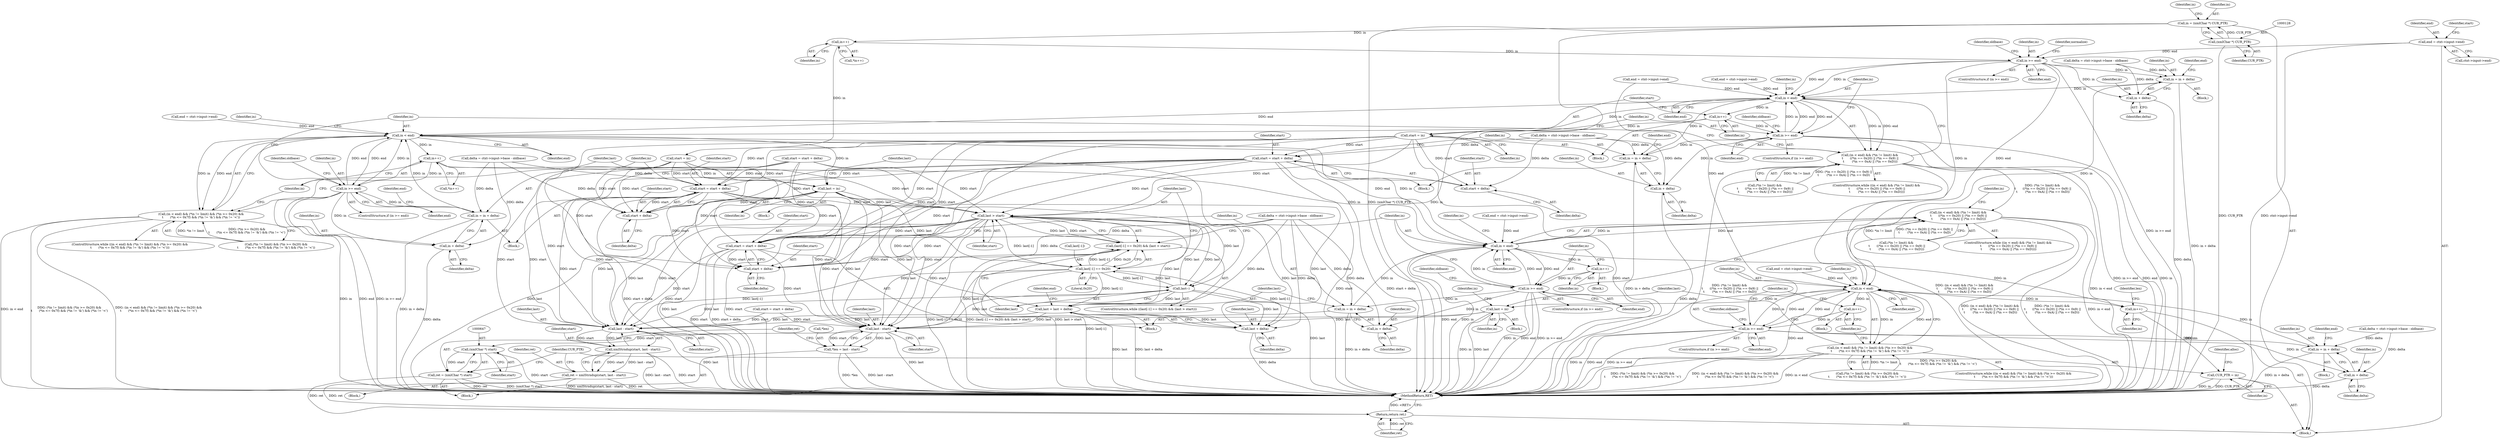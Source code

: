 digraph "0_Chrome_d0947db40187f4708c58e64cbd6013faf9eddeed_1@pointer" {
"1000168" [label="(Call,in >= end)"];
"1000155" [label="(Call,in++)"];
"1000125" [label="(Call,in = (xmlChar *) CUR_PTR)"];
"1000127" [label="(Call,(xmlChar *) CUR_PTR)"];
"1000157" [label="(Call,end = ctxt->input->end)"];
"1000205" [label="(Call,in = in + delta)"];
"1000222" [label="(Call,in < end)"];
"1000221" [label="(Call,(in < end) && (*in != limit) && \n\t       ((*in == 0x20) || (*in == 0x9) ||\n\t        (*in == 0xA) || (*in == 0xD)))"];
"1000430" [label="(Call,(in < end) && (*in != limit) && \n\t       ((*in == 0x20) || (*in == 0x9) ||\n\t        (*in == 0xA) || (*in == 0xD)))"];
"1000250" [label="(Call,in++)"];
"1000252" [label="(Call,start = in)"];
"1000296" [label="(Call,start = start + delta)"];
"1000396" [label="(Call,start = start + delta)"];
"1000398" [label="(Call,start + delta)"];
"1000424" [label="(Call,last > start)"];
"1000417" [label="(Call,(last[-1] == 0x20) && (last > start))"];
"1000427" [label="(Call,last--)"];
"1000418" [label="(Call,last[-1] == 0x20)"];
"1000512" [label="(Call,last = last + delta)"];
"1000514" [label="(Call,last + delta)"];
"1000641" [label="(Call,last - start)"];
"1000638" [label="(Call,*len = last - start)"];
"1000646" [label="(Call,(xmlChar *) start)"];
"1000644" [label="(Call,ret = (xmlChar *) start)"];
"1000673" [label="(Return,return ret;)"];
"1000661" [label="(Call,last - start)"];
"1000659" [label="(Call,xmlStrndup(start, last - start))"];
"1000657" [label="(Call,ret = xmlStrndup(start, last - start))"];
"1000502" [label="(Call,start = start + delta)"];
"1000504" [label="(Call,start + delta)"];
"1000298" [label="(Call,start + delta)"];
"1000256" [label="(Call,in >= end)"];
"1000301" [label="(Call,in = in + delta)"];
"1000303" [label="(Call,in + delta)"];
"1000315" [label="(Call,in < end)"];
"1000314" [label="(Call,(in < end) && (*in != limit) && (*in >= 0x20) &&\n\t       (*in <= 0x7f) && (*in != '&') && (*in != '<'))"];
"1000347" [label="(Call,in++)"];
"1000356" [label="(Call,in >= end)"];
"1000401" [label="(Call,in = in + delta)"];
"1000403" [label="(Call,in + delta)"];
"1000413" [label="(Call,last = in)"];
"1000431" [label="(Call,in < end)"];
"1000459" [label="(Call,in++)"];
"1000462" [label="(Call,in >= end)"];
"1000507" [label="(Call,in = in + delta)"];
"1000509" [label="(Call,in + delta)"];
"1000631" [label="(Call,in++)"];
"1000664" [label="(Call,CUR_PTR = in)"];
"1000534" [label="(Call,in < end)"];
"1000533" [label="(Call,(in < end) && (*in != limit) && (*in >= 0x20) &&\n\t       (*in <= 0x7f) && (*in != '&') && (*in != '<'))"];
"1000562" [label="(Call,in++)"];
"1000565" [label="(Call,in >= end)"];
"1000610" [label="(Call,in = in + delta)"];
"1000612" [label="(Call,in + delta)"];
"1000622" [label="(Call,last = in)"];
"1000207" [label="(Call,in + delta)"];
"1000219" [label="(Block,)"];
"1000253" [label="(Identifier,start)"];
"1000660" [label="(Identifier,start)"];
"1000129" [label="(Identifier,CUR_PTR)"];
"1000211" [label="(Identifier,end)"];
"1000251" [label="(Identifier,in)"];
"1000631" [label="(Call,in++)"];
"1000208" [label="(Identifier,in)"];
"1000298" [label="(Call,start + delta)"];
"1000646" [label="(Call,(xmlChar *) start)"];
"1000615" [label="(Call,end = ctxt->input->end)"];
"1000418" [label="(Call,last[-1] == 0x20)"];
"1000402" [label="(Identifier,in)"];
"1000358" [label="(Identifier,end)"];
"1000527" [label="(Identifier,in)"];
"1000167" [label="(ControlStructure,if (in >= end))"];
"1000224" [label="(Identifier,end)"];
"1000431" [label="(Call,in < end)"];
"1000533" [label="(Call,(in < end) && (*in != limit) && (*in >= 0x20) &&\n\t       (*in <= 0x7f) && (*in != '&') && (*in != '<'))"];
"1000611" [label="(Identifier,in)"];
"1000210" [label="(Call,end = ctxt->input->end)"];
"1000134" [label="(Identifier,in)"];
"1000427" [label="(Call,last--)"];
"1000514" [label="(Call,last + delta)"];
"1000155" [label="(Call,in++)"];
"1000296" [label="(Call,start = start + delta)"];
"1000404" [label="(Identifier,in)"];
"1000346" [label="(Call,*in++)"];
"1000126" [label="(Identifier,in)"];
"1000645" [label="(Identifier,ret)"];
"1000174" [label="(Identifier,oldbase)"];
"1000315" [label="(Call,in < end)"];
"1000302" [label="(Identifier,in)"];
"1000209" [label="(Identifier,delta)"];
"1000612" [label="(Call,in + delta)"];
"1000659" [label="(Call,xmlStrndup(start, last - start))"];
"1000458" [label="(Block,)"];
"1000225" [label="(Call,(*in != limit) && \n\t       ((*in == 0x20) || (*in == 0x9) ||\n\t        (*in == 0xA) || (*in == 0xD)))"];
"1000285" [label="(Block,)"];
"1000493" [label="(Call,delta = ctxt->input->base - oldbase)"];
"1000674" [label="(Identifier,ret)"];
"1000397" [label="(Identifier,start)"];
"1000664" [label="(Call,CUR_PTR = in)"];
"1000257" [label="(Identifier,in)"];
"1000250" [label="(Call,in++)"];
"1000657" [label="(Call,ret = xmlStrndup(start, last - start))"];
"1000643" [label="(Identifier,start)"];
"1000614" [label="(Identifier,delta)"];
"1000154" [label="(Call,*in++)"];
"1000635" [label="(Identifier,len)"];
"1000567" [label="(Identifier,end)"];
"1000460" [label="(Identifier,in)"];
"1000623" [label="(Identifier,last)"];
"1000357" [label="(Identifier,in)"];
"1000306" [label="(Call,end = ctxt->input->end)"];
"1000663" [label="(Identifier,start)"];
"1000491" [label="(Block,)"];
"1000297" [label="(Identifier,start)"];
"1000534" [label="(Call,in < end)"];
"1000661" [label="(Call,last - start)"];
"1000658" [label="(Identifier,ret)"];
"1000317" [label="(Identifier,end)"];
"1000169" [label="(Identifier,in)"];
"1000432" [label="(Identifier,in)"];
"1000387" [label="(Call,delta = ctxt->input->base - oldbase)"];
"1000518" [label="(Identifier,end)"];
"1000125" [label="(Call,in = (xmlChar *) CUR_PTR)"];
"1000515" [label="(Identifier,last)"];
"1000398" [label="(Call,start + delta)"];
"1000637" [label="(Block,)"];
"1000662" [label="(Identifier,last)"];
"1000401" [label="(Call,in = in + delta)"];
"1000206" [label="(Identifier,in)"];
"1000536" [label="(Identifier,end)"];
"1000301" [label="(Call,in = in + delta)"];
"1000641" [label="(Call,last - start)"];
"1000287" [label="(Call,delta = ctxt->input->base - oldbase)"];
"1000571" [label="(Identifier,oldbase)"];
"1000299" [label="(Identifier,start)"];
"1000507" [label="(Call,in = in + delta)"];
"1000428" [label="(Identifier,last)"];
"1000416" [label="(ControlStructure,while ((last[-1] == 0x20) && (last > start)))"];
"1000318" [label="(Call,(*in != limit) && (*in >= 0x20) &&\n\t       (*in <= 0x7f) && (*in != '&') && (*in != '<'))"];
"1000673" [label="(Return,return ret;)"];
"1000205" [label="(Call,in = in + delta)"];
"1000513" [label="(Identifier,last)"];
"1000108" [label="(Block,)"];
"1000305" [label="(Identifier,delta)"];
"1000665" [label="(Identifier,CUR_PTR)"];
"1000642" [label="(Identifier,last)"];
"1000464" [label="(Identifier,end)"];
"1000385" [label="(Block,)"];
"1000314" [label="(Call,(in < end) && (*in != limit) && (*in >= 0x20) &&\n\t       (*in <= 0x7f) && (*in != '&') && (*in != '<'))"];
"1000255" [label="(ControlStructure,if (in >= end))"];
"1000687" [label="(MethodReturn,RET)"];
"1000594" [label="(Block,)"];
"1000158" [label="(Identifier,end)"];
"1000426" [label="(Identifier,start)"];
"1000512" [label="(Call,last = last + delta)"];
"1000254" [label="(Identifier,in)"];
"1000463" [label="(Identifier,in)"];
"1000165" [label="(Identifier,start)"];
"1000468" [label="(Identifier,oldbase)"];
"1000648" [label="(Identifier,start)"];
"1000300" [label="(Identifier,delta)"];
"1000307" [label="(Identifier,end)"];
"1000537" [label="(Call,(*in != limit) && (*in >= 0x20) &&\n\t       (*in <= 0x7f) && (*in != '&') && (*in != '<'))"];
"1000159" [label="(Call,ctxt->input->end)"];
"1000423" [label="(Literal,0x20)"];
"1000419" [label="(Call,last[-1])"];
"1000639" [label="(Call,*len)"];
"1000156" [label="(Identifier,in)"];
"1000605" [label="(Call,start = start + delta)"];
"1000616" [label="(Identifier,end)"];
"1000504" [label="(Call,start + delta)"];
"1000420" [label="(Identifier,last)"];
"1000434" [label="(Call,(*in != limit) && \n\t       ((*in == 0x20) || (*in == 0x9) ||\n\t        (*in == 0xA) || (*in == 0xD)))"];
"1000540" [label="(Identifier,in)"];
"1000189" [label="(Block,)"];
"1000303" [label="(Call,in + delta)"];
"1000313" [label="(ControlStructure,while ((in < end) && (*in != limit) && (*in >= 0x20) &&\n\t       (*in <= 0x7f) && (*in != '&') && (*in != '<')))"];
"1000414" [label="(Identifier,last)"];
"1000503" [label="(Identifier,start)"];
"1000638" [label="(Call,*len = last - start)"];
"1000252" [label="(Call,start = in)"];
"1000517" [label="(Call,end = ctxt->input->end)"];
"1000168" [label="(Call,in >= end)"];
"1000222" [label="(Call,in < end)"];
"1000355" [label="(ControlStructure,if (in >= end))"];
"1000430" [label="(Call,(in < end) && (*in != limit) && \n\t       ((*in == 0x20) || (*in == 0x9) ||\n\t        (*in == 0xA) || (*in == 0xD)))"];
"1000191" [label="(Call,delta = ctxt->input->base - oldbase)"];
"1000417" [label="(Call,(last[-1] == 0x20) && (last > start))"];
"1000506" [label="(Identifier,delta)"];
"1000425" [label="(Identifier,last)"];
"1000628" [label="(Identifier,in)"];
"1000348" [label="(Identifier,in)"];
"1000164" [label="(Call,start = in)"];
"1000127" [label="(Call,(xmlChar *) CUR_PTR)"];
"1000535" [label="(Identifier,in)"];
"1000610" [label="(Call,in = in + delta)"];
"1000650" [label="(Block,)"];
"1000396" [label="(Call,start = start + delta)"];
"1000561" [label="(Block,)"];
"1000644" [label="(Call,ret = (xmlChar *) start)"];
"1000622" [label="(Call,last = in)"];
"1000221" [label="(Call,(in < end) && (*in != limit) && \n\t       ((*in == 0x20) || (*in == 0x9) ||\n\t        (*in == 0xA) || (*in == 0xD)))"];
"1000316" [label="(Identifier,in)"];
"1000347" [label="(Call,in++)"];
"1000459" [label="(Call,in++)"];
"1000505" [label="(Identifier,start)"];
"1000502" [label="(Call,start = start + delta)"];
"1000362" [label="(Identifier,oldbase)"];
"1000424" [label="(Call,last > start)"];
"1000403" [label="(Call,in + delta)"];
"1000596" [label="(Call,delta = ctxt->input->base - oldbase)"];
"1000218" [label="(Identifier,normalize)"];
"1000406" [label="(Call,end = ctxt->input->end)"];
"1000170" [label="(Identifier,end)"];
"1000321" [label="(Identifier,in)"];
"1000562" [label="(Call,in++)"];
"1000200" [label="(Call,start = start + delta)"];
"1000668" [label="(Identifier,alloc)"];
"1000207" [label="(Call,in + delta)"];
"1000510" [label="(Identifier,in)"];
"1000516" [label="(Identifier,delta)"];
"1000509" [label="(Call,in + delta)"];
"1000563" [label="(Identifier,in)"];
"1000531" [label="(Block,)"];
"1000532" [label="(ControlStructure,while ((in < end) && (*in != limit) && (*in >= 0x20) &&\n\t       (*in <= 0x7f) && (*in != '&') && (*in != '<')))"];
"1000624" [label="(Identifier,in)"];
"1000400" [label="(Identifier,delta)"];
"1000462" [label="(Call,in >= end)"];
"1000613" [label="(Identifier,in)"];
"1000437" [label="(Identifier,in)"];
"1000356" [label="(Call,in >= end)"];
"1000258" [label="(Identifier,end)"];
"1000511" [label="(Identifier,delta)"];
"1000262" [label="(Identifier,oldbase)"];
"1000157" [label="(Call,end = ctxt->input->end)"];
"1000461" [label="(ControlStructure,if (in >= end))"];
"1000256" [label="(Call,in >= end)"];
"1000566" [label="(Identifier,in)"];
"1000399" [label="(Identifier,start)"];
"1000413" [label="(Call,last = in)"];
"1000565" [label="(Call,in >= end)"];
"1000220" [label="(ControlStructure,while ((in < end) && (*in != limit) && \n\t       ((*in == 0x20) || (*in == 0x9) ||\n\t        (*in == 0xA) || (*in == 0xD))))"];
"1000564" [label="(ControlStructure,if (in >= end))"];
"1000433" [label="(Identifier,end)"];
"1000407" [label="(Identifier,end)"];
"1000429" [label="(ControlStructure,while ((in < end) && (*in != limit) && \n\t       ((*in == 0x20) || (*in == 0x9) ||\n\t        (*in == 0xA) || (*in == 0xD))))"];
"1000632" [label="(Identifier,in)"];
"1000228" [label="(Identifier,in)"];
"1000304" [label="(Identifier,in)"];
"1000415" [label="(Identifier,in)"];
"1000223" [label="(Identifier,in)"];
"1000405" [label="(Identifier,delta)"];
"1000666" [label="(Identifier,in)"];
"1000508" [label="(Identifier,in)"];
"1000249" [label="(Block,)"];
"1000168" -> "1000167"  [label="AST: "];
"1000168" -> "1000170"  [label="CFG: "];
"1000169" -> "1000168"  [label="AST: "];
"1000170" -> "1000168"  [label="AST: "];
"1000174" -> "1000168"  [label="CFG: "];
"1000218" -> "1000168"  [label="CFG: "];
"1000168" -> "1000687"  [label="DDG: in >= end"];
"1000155" -> "1000168"  [label="DDG: in"];
"1000157" -> "1000168"  [label="DDG: end"];
"1000168" -> "1000205"  [label="DDG: in"];
"1000168" -> "1000207"  [label="DDG: in"];
"1000168" -> "1000222"  [label="DDG: in"];
"1000168" -> "1000222"  [label="DDG: end"];
"1000168" -> "1000534"  [label="DDG: in"];
"1000168" -> "1000534"  [label="DDG: end"];
"1000155" -> "1000154"  [label="AST: "];
"1000155" -> "1000156"  [label="CFG: "];
"1000156" -> "1000155"  [label="AST: "];
"1000154" -> "1000155"  [label="CFG: "];
"1000125" -> "1000155"  [label="DDG: in"];
"1000155" -> "1000164"  [label="DDG: in"];
"1000125" -> "1000108"  [label="AST: "];
"1000125" -> "1000127"  [label="CFG: "];
"1000126" -> "1000125"  [label="AST: "];
"1000127" -> "1000125"  [label="AST: "];
"1000134" -> "1000125"  [label="CFG: "];
"1000125" -> "1000687"  [label="DDG: in"];
"1000125" -> "1000687"  [label="DDG: (xmlChar *) CUR_PTR"];
"1000127" -> "1000125"  [label="DDG: CUR_PTR"];
"1000127" -> "1000129"  [label="CFG: "];
"1000128" -> "1000127"  [label="AST: "];
"1000129" -> "1000127"  [label="AST: "];
"1000127" -> "1000687"  [label="DDG: CUR_PTR"];
"1000157" -> "1000108"  [label="AST: "];
"1000157" -> "1000159"  [label="CFG: "];
"1000158" -> "1000157"  [label="AST: "];
"1000159" -> "1000157"  [label="AST: "];
"1000165" -> "1000157"  [label="CFG: "];
"1000157" -> "1000687"  [label="DDG: ctxt->input->end"];
"1000205" -> "1000189"  [label="AST: "];
"1000205" -> "1000207"  [label="CFG: "];
"1000206" -> "1000205"  [label="AST: "];
"1000207" -> "1000205"  [label="AST: "];
"1000211" -> "1000205"  [label="CFG: "];
"1000205" -> "1000687"  [label="DDG: in + delta"];
"1000191" -> "1000205"  [label="DDG: delta"];
"1000205" -> "1000222"  [label="DDG: in"];
"1000205" -> "1000534"  [label="DDG: in"];
"1000222" -> "1000221"  [label="AST: "];
"1000222" -> "1000224"  [label="CFG: "];
"1000223" -> "1000222"  [label="AST: "];
"1000224" -> "1000222"  [label="AST: "];
"1000228" -> "1000222"  [label="CFG: "];
"1000221" -> "1000222"  [label="CFG: "];
"1000222" -> "1000221"  [label="DDG: in"];
"1000222" -> "1000221"  [label="DDG: end"];
"1000301" -> "1000222"  [label="DDG: in"];
"1000256" -> "1000222"  [label="DDG: in"];
"1000256" -> "1000222"  [label="DDG: end"];
"1000306" -> "1000222"  [label="DDG: end"];
"1000210" -> "1000222"  [label="DDG: end"];
"1000222" -> "1000250"  [label="DDG: in"];
"1000222" -> "1000256"  [label="DDG: end"];
"1000222" -> "1000315"  [label="DDG: in"];
"1000222" -> "1000315"  [label="DDG: end"];
"1000221" -> "1000220"  [label="AST: "];
"1000221" -> "1000225"  [label="CFG: "];
"1000225" -> "1000221"  [label="AST: "];
"1000251" -> "1000221"  [label="CFG: "];
"1000316" -> "1000221"  [label="CFG: "];
"1000221" -> "1000687"  [label="DDG: (*in != limit) && \n\t       ((*in == 0x20) || (*in == 0x9) ||\n\t        (*in == 0xA) || (*in == 0xD))"];
"1000221" -> "1000687"  [label="DDG: (in < end) && (*in != limit) && \n\t       ((*in == 0x20) || (*in == 0x9) ||\n\t        (*in == 0xA) || (*in == 0xD))"];
"1000221" -> "1000687"  [label="DDG: in < end"];
"1000225" -> "1000221"  [label="DDG: *in != limit"];
"1000225" -> "1000221"  [label="DDG: (*in == 0x20) || (*in == 0x9) ||\n\t        (*in == 0xA) || (*in == 0xD)"];
"1000221" -> "1000430"  [label="DDG: (*in != limit) && \n\t       ((*in == 0x20) || (*in == 0x9) ||\n\t        (*in == 0xA) || (*in == 0xD))"];
"1000430" -> "1000429"  [label="AST: "];
"1000430" -> "1000431"  [label="CFG: "];
"1000430" -> "1000434"  [label="CFG: "];
"1000431" -> "1000430"  [label="AST: "];
"1000434" -> "1000430"  [label="AST: "];
"1000460" -> "1000430"  [label="CFG: "];
"1000527" -> "1000430"  [label="CFG: "];
"1000430" -> "1000687"  [label="DDG: (*in != limit) && \n\t       ((*in == 0x20) || (*in == 0x9) ||\n\t        (*in == 0xA) || (*in == 0xD))"];
"1000430" -> "1000687"  [label="DDG: in < end"];
"1000430" -> "1000687"  [label="DDG: (in < end) && (*in != limit) && \n\t       ((*in == 0x20) || (*in == 0x9) ||\n\t        (*in == 0xA) || (*in == 0xD))"];
"1000431" -> "1000430"  [label="DDG: in"];
"1000431" -> "1000430"  [label="DDG: end"];
"1000434" -> "1000430"  [label="DDG: *in != limit"];
"1000434" -> "1000430"  [label="DDG: (*in == 0x20) || (*in == 0x9) ||\n\t        (*in == 0xA) || (*in == 0xD)"];
"1000250" -> "1000249"  [label="AST: "];
"1000250" -> "1000251"  [label="CFG: "];
"1000251" -> "1000250"  [label="AST: "];
"1000253" -> "1000250"  [label="CFG: "];
"1000250" -> "1000252"  [label="DDG: in"];
"1000250" -> "1000256"  [label="DDG: in"];
"1000252" -> "1000249"  [label="AST: "];
"1000252" -> "1000254"  [label="CFG: "];
"1000253" -> "1000252"  [label="AST: "];
"1000254" -> "1000252"  [label="AST: "];
"1000257" -> "1000252"  [label="CFG: "];
"1000252" -> "1000687"  [label="DDG: start"];
"1000252" -> "1000296"  [label="DDG: start"];
"1000252" -> "1000298"  [label="DDG: start"];
"1000252" -> "1000396"  [label="DDG: start"];
"1000252" -> "1000398"  [label="DDG: start"];
"1000252" -> "1000424"  [label="DDG: start"];
"1000252" -> "1000502"  [label="DDG: start"];
"1000252" -> "1000504"  [label="DDG: start"];
"1000252" -> "1000641"  [label="DDG: start"];
"1000252" -> "1000661"  [label="DDG: start"];
"1000296" -> "1000285"  [label="AST: "];
"1000296" -> "1000298"  [label="CFG: "];
"1000297" -> "1000296"  [label="AST: "];
"1000298" -> "1000296"  [label="AST: "];
"1000302" -> "1000296"  [label="CFG: "];
"1000296" -> "1000687"  [label="DDG: start + delta"];
"1000296" -> "1000687"  [label="DDG: start"];
"1000287" -> "1000296"  [label="DDG: delta"];
"1000296" -> "1000396"  [label="DDG: start"];
"1000296" -> "1000398"  [label="DDG: start"];
"1000296" -> "1000424"  [label="DDG: start"];
"1000296" -> "1000502"  [label="DDG: start"];
"1000296" -> "1000504"  [label="DDG: start"];
"1000296" -> "1000641"  [label="DDG: start"];
"1000296" -> "1000661"  [label="DDG: start"];
"1000396" -> "1000385"  [label="AST: "];
"1000396" -> "1000398"  [label="CFG: "];
"1000397" -> "1000396"  [label="AST: "];
"1000398" -> "1000396"  [label="AST: "];
"1000402" -> "1000396"  [label="CFG: "];
"1000396" -> "1000687"  [label="DDG: start"];
"1000396" -> "1000687"  [label="DDG: start + delta"];
"1000200" -> "1000396"  [label="DDG: start"];
"1000164" -> "1000396"  [label="DDG: start"];
"1000387" -> "1000396"  [label="DDG: delta"];
"1000396" -> "1000398"  [label="DDG: start"];
"1000396" -> "1000424"  [label="DDG: start"];
"1000396" -> "1000502"  [label="DDG: start"];
"1000396" -> "1000504"  [label="DDG: start"];
"1000396" -> "1000641"  [label="DDG: start"];
"1000396" -> "1000661"  [label="DDG: start"];
"1000398" -> "1000400"  [label="CFG: "];
"1000399" -> "1000398"  [label="AST: "];
"1000400" -> "1000398"  [label="AST: "];
"1000200" -> "1000398"  [label="DDG: start"];
"1000164" -> "1000398"  [label="DDG: start"];
"1000387" -> "1000398"  [label="DDG: delta"];
"1000424" -> "1000417"  [label="AST: "];
"1000424" -> "1000426"  [label="CFG: "];
"1000425" -> "1000424"  [label="AST: "];
"1000426" -> "1000424"  [label="AST: "];
"1000417" -> "1000424"  [label="CFG: "];
"1000424" -> "1000687"  [label="DDG: start"];
"1000424" -> "1000687"  [label="DDG: last"];
"1000424" -> "1000417"  [label="DDG: last"];
"1000424" -> "1000417"  [label="DDG: start"];
"1000427" -> "1000424"  [label="DDG: last"];
"1000413" -> "1000424"  [label="DDG: last"];
"1000418" -> "1000424"  [label="DDG: last[-1]"];
"1000200" -> "1000424"  [label="DDG: start"];
"1000164" -> "1000424"  [label="DDG: start"];
"1000424" -> "1000427"  [label="DDG: last"];
"1000424" -> "1000502"  [label="DDG: start"];
"1000424" -> "1000504"  [label="DDG: start"];
"1000424" -> "1000512"  [label="DDG: last"];
"1000424" -> "1000514"  [label="DDG: last"];
"1000424" -> "1000641"  [label="DDG: last"];
"1000424" -> "1000641"  [label="DDG: start"];
"1000424" -> "1000661"  [label="DDG: last"];
"1000424" -> "1000661"  [label="DDG: start"];
"1000417" -> "1000416"  [label="AST: "];
"1000417" -> "1000418"  [label="CFG: "];
"1000418" -> "1000417"  [label="AST: "];
"1000428" -> "1000417"  [label="CFG: "];
"1000432" -> "1000417"  [label="CFG: "];
"1000417" -> "1000687"  [label="DDG: last > start"];
"1000417" -> "1000687"  [label="DDG: last[-1] == 0x20"];
"1000417" -> "1000687"  [label="DDG: (last[-1] == 0x20) && (last > start)"];
"1000418" -> "1000417"  [label="DDG: last[-1]"];
"1000418" -> "1000417"  [label="DDG: 0x20"];
"1000427" -> "1000416"  [label="AST: "];
"1000427" -> "1000428"  [label="CFG: "];
"1000428" -> "1000427"  [label="AST: "];
"1000420" -> "1000427"  [label="CFG: "];
"1000427" -> "1000687"  [label="DDG: last"];
"1000427" -> "1000418"  [label="DDG: last"];
"1000413" -> "1000427"  [label="DDG: last"];
"1000418" -> "1000427"  [label="DDG: last[-1]"];
"1000427" -> "1000512"  [label="DDG: last"];
"1000427" -> "1000514"  [label="DDG: last"];
"1000427" -> "1000641"  [label="DDG: last"];
"1000427" -> "1000661"  [label="DDG: last"];
"1000418" -> "1000423"  [label="CFG: "];
"1000419" -> "1000418"  [label="AST: "];
"1000423" -> "1000418"  [label="AST: "];
"1000425" -> "1000418"  [label="CFG: "];
"1000418" -> "1000687"  [label="DDG: last[-1]"];
"1000413" -> "1000418"  [label="DDG: last"];
"1000418" -> "1000512"  [label="DDG: last[-1]"];
"1000418" -> "1000514"  [label="DDG: last[-1]"];
"1000418" -> "1000641"  [label="DDG: last[-1]"];
"1000418" -> "1000661"  [label="DDG: last[-1]"];
"1000512" -> "1000491"  [label="AST: "];
"1000512" -> "1000514"  [label="CFG: "];
"1000513" -> "1000512"  [label="AST: "];
"1000514" -> "1000512"  [label="AST: "];
"1000518" -> "1000512"  [label="CFG: "];
"1000512" -> "1000687"  [label="DDG: last"];
"1000512" -> "1000687"  [label="DDG: last + delta"];
"1000413" -> "1000512"  [label="DDG: last"];
"1000493" -> "1000512"  [label="DDG: delta"];
"1000512" -> "1000514"  [label="DDG: last"];
"1000512" -> "1000641"  [label="DDG: last"];
"1000512" -> "1000661"  [label="DDG: last"];
"1000514" -> "1000516"  [label="CFG: "];
"1000515" -> "1000514"  [label="AST: "];
"1000516" -> "1000514"  [label="AST: "];
"1000514" -> "1000687"  [label="DDG: delta"];
"1000413" -> "1000514"  [label="DDG: last"];
"1000493" -> "1000514"  [label="DDG: delta"];
"1000641" -> "1000638"  [label="AST: "];
"1000641" -> "1000643"  [label="CFG: "];
"1000642" -> "1000641"  [label="AST: "];
"1000643" -> "1000641"  [label="AST: "];
"1000638" -> "1000641"  [label="CFG: "];
"1000641" -> "1000687"  [label="DDG: last"];
"1000641" -> "1000638"  [label="DDG: last"];
"1000641" -> "1000638"  [label="DDG: start"];
"1000622" -> "1000641"  [label="DDG: last"];
"1000413" -> "1000641"  [label="DDG: last"];
"1000200" -> "1000641"  [label="DDG: start"];
"1000502" -> "1000641"  [label="DDG: start"];
"1000605" -> "1000641"  [label="DDG: start"];
"1000164" -> "1000641"  [label="DDG: start"];
"1000641" -> "1000646"  [label="DDG: start"];
"1000638" -> "1000637"  [label="AST: "];
"1000639" -> "1000638"  [label="AST: "];
"1000645" -> "1000638"  [label="CFG: "];
"1000638" -> "1000687"  [label="DDG: last - start"];
"1000638" -> "1000687"  [label="DDG: *len"];
"1000646" -> "1000644"  [label="AST: "];
"1000646" -> "1000648"  [label="CFG: "];
"1000647" -> "1000646"  [label="AST: "];
"1000648" -> "1000646"  [label="AST: "];
"1000644" -> "1000646"  [label="CFG: "];
"1000646" -> "1000687"  [label="DDG: start"];
"1000646" -> "1000644"  [label="DDG: start"];
"1000644" -> "1000637"  [label="AST: "];
"1000645" -> "1000644"  [label="AST: "];
"1000665" -> "1000644"  [label="CFG: "];
"1000644" -> "1000687"  [label="DDG: (xmlChar *) start"];
"1000644" -> "1000687"  [label="DDG: ret"];
"1000644" -> "1000673"  [label="DDG: ret"];
"1000673" -> "1000108"  [label="AST: "];
"1000673" -> "1000674"  [label="CFG: "];
"1000674" -> "1000673"  [label="AST: "];
"1000687" -> "1000673"  [label="CFG: "];
"1000673" -> "1000687"  [label="DDG: <RET>"];
"1000674" -> "1000673"  [label="DDG: ret"];
"1000657" -> "1000673"  [label="DDG: ret"];
"1000661" -> "1000659"  [label="AST: "];
"1000661" -> "1000663"  [label="CFG: "];
"1000662" -> "1000661"  [label="AST: "];
"1000663" -> "1000661"  [label="AST: "];
"1000659" -> "1000661"  [label="CFG: "];
"1000661" -> "1000687"  [label="DDG: last"];
"1000661" -> "1000659"  [label="DDG: start"];
"1000661" -> "1000659"  [label="DDG: last"];
"1000622" -> "1000661"  [label="DDG: last"];
"1000413" -> "1000661"  [label="DDG: last"];
"1000200" -> "1000661"  [label="DDG: start"];
"1000502" -> "1000661"  [label="DDG: start"];
"1000605" -> "1000661"  [label="DDG: start"];
"1000164" -> "1000661"  [label="DDG: start"];
"1000659" -> "1000657"  [label="AST: "];
"1000660" -> "1000659"  [label="AST: "];
"1000657" -> "1000659"  [label="CFG: "];
"1000659" -> "1000687"  [label="DDG: start"];
"1000659" -> "1000687"  [label="DDG: last - start"];
"1000659" -> "1000657"  [label="DDG: start"];
"1000659" -> "1000657"  [label="DDG: last - start"];
"1000657" -> "1000650"  [label="AST: "];
"1000658" -> "1000657"  [label="AST: "];
"1000665" -> "1000657"  [label="CFG: "];
"1000657" -> "1000687"  [label="DDG: ret"];
"1000657" -> "1000687"  [label="DDG: xmlStrndup(start, last - start)"];
"1000502" -> "1000491"  [label="AST: "];
"1000502" -> "1000504"  [label="CFG: "];
"1000503" -> "1000502"  [label="AST: "];
"1000504" -> "1000502"  [label="AST: "];
"1000508" -> "1000502"  [label="CFG: "];
"1000502" -> "1000687"  [label="DDG: start"];
"1000502" -> "1000687"  [label="DDG: start + delta"];
"1000200" -> "1000502"  [label="DDG: start"];
"1000164" -> "1000502"  [label="DDG: start"];
"1000493" -> "1000502"  [label="DDG: delta"];
"1000502" -> "1000504"  [label="DDG: start"];
"1000504" -> "1000506"  [label="CFG: "];
"1000505" -> "1000504"  [label="AST: "];
"1000506" -> "1000504"  [label="AST: "];
"1000200" -> "1000504"  [label="DDG: start"];
"1000164" -> "1000504"  [label="DDG: start"];
"1000493" -> "1000504"  [label="DDG: delta"];
"1000298" -> "1000300"  [label="CFG: "];
"1000299" -> "1000298"  [label="AST: "];
"1000300" -> "1000298"  [label="AST: "];
"1000287" -> "1000298"  [label="DDG: delta"];
"1000256" -> "1000255"  [label="AST: "];
"1000256" -> "1000258"  [label="CFG: "];
"1000257" -> "1000256"  [label="AST: "];
"1000258" -> "1000256"  [label="AST: "];
"1000223" -> "1000256"  [label="CFG: "];
"1000262" -> "1000256"  [label="CFG: "];
"1000256" -> "1000687"  [label="DDG: end"];
"1000256" -> "1000687"  [label="DDG: in"];
"1000256" -> "1000687"  [label="DDG: in >= end"];
"1000256" -> "1000301"  [label="DDG: in"];
"1000256" -> "1000303"  [label="DDG: in"];
"1000301" -> "1000285"  [label="AST: "];
"1000301" -> "1000303"  [label="CFG: "];
"1000302" -> "1000301"  [label="AST: "];
"1000303" -> "1000301"  [label="AST: "];
"1000307" -> "1000301"  [label="CFG: "];
"1000301" -> "1000687"  [label="DDG: in + delta"];
"1000287" -> "1000301"  [label="DDG: delta"];
"1000303" -> "1000305"  [label="CFG: "];
"1000304" -> "1000303"  [label="AST: "];
"1000305" -> "1000303"  [label="AST: "];
"1000303" -> "1000687"  [label="DDG: delta"];
"1000287" -> "1000303"  [label="DDG: delta"];
"1000315" -> "1000314"  [label="AST: "];
"1000315" -> "1000317"  [label="CFG: "];
"1000316" -> "1000315"  [label="AST: "];
"1000317" -> "1000315"  [label="AST: "];
"1000321" -> "1000315"  [label="CFG: "];
"1000314" -> "1000315"  [label="CFG: "];
"1000315" -> "1000314"  [label="DDG: in"];
"1000315" -> "1000314"  [label="DDG: end"];
"1000356" -> "1000315"  [label="DDG: in"];
"1000356" -> "1000315"  [label="DDG: end"];
"1000401" -> "1000315"  [label="DDG: in"];
"1000406" -> "1000315"  [label="DDG: end"];
"1000315" -> "1000347"  [label="DDG: in"];
"1000315" -> "1000356"  [label="DDG: end"];
"1000315" -> "1000413"  [label="DDG: in"];
"1000315" -> "1000431"  [label="DDG: in"];
"1000315" -> "1000431"  [label="DDG: end"];
"1000314" -> "1000313"  [label="AST: "];
"1000314" -> "1000318"  [label="CFG: "];
"1000318" -> "1000314"  [label="AST: "];
"1000348" -> "1000314"  [label="CFG: "];
"1000414" -> "1000314"  [label="CFG: "];
"1000314" -> "1000687"  [label="DDG: in < end"];
"1000314" -> "1000687"  [label="DDG: (*in != limit) && (*in >= 0x20) &&\n\t       (*in <= 0x7f) && (*in != '&') && (*in != '<')"];
"1000314" -> "1000687"  [label="DDG: (in < end) && (*in != limit) && (*in >= 0x20) &&\n\t       (*in <= 0x7f) && (*in != '&') && (*in != '<')"];
"1000318" -> "1000314"  [label="DDG: *in != limit"];
"1000318" -> "1000314"  [label="DDG: (*in >= 0x20) &&\n\t       (*in <= 0x7f) && (*in != '&') && (*in != '<')"];
"1000347" -> "1000346"  [label="AST: "];
"1000347" -> "1000348"  [label="CFG: "];
"1000348" -> "1000347"  [label="AST: "];
"1000346" -> "1000347"  [label="CFG: "];
"1000347" -> "1000356"  [label="DDG: in"];
"1000347" -> "1000413"  [label="DDG: in"];
"1000347" -> "1000431"  [label="DDG: in"];
"1000356" -> "1000355"  [label="AST: "];
"1000356" -> "1000358"  [label="CFG: "];
"1000357" -> "1000356"  [label="AST: "];
"1000358" -> "1000356"  [label="AST: "];
"1000316" -> "1000356"  [label="CFG: "];
"1000362" -> "1000356"  [label="CFG: "];
"1000356" -> "1000687"  [label="DDG: in >= end"];
"1000356" -> "1000687"  [label="DDG: in"];
"1000356" -> "1000687"  [label="DDG: end"];
"1000356" -> "1000401"  [label="DDG: in"];
"1000356" -> "1000403"  [label="DDG: in"];
"1000401" -> "1000385"  [label="AST: "];
"1000401" -> "1000403"  [label="CFG: "];
"1000402" -> "1000401"  [label="AST: "];
"1000403" -> "1000401"  [label="AST: "];
"1000407" -> "1000401"  [label="CFG: "];
"1000401" -> "1000687"  [label="DDG: in + delta"];
"1000387" -> "1000401"  [label="DDG: delta"];
"1000403" -> "1000405"  [label="CFG: "];
"1000404" -> "1000403"  [label="AST: "];
"1000405" -> "1000403"  [label="AST: "];
"1000403" -> "1000687"  [label="DDG: delta"];
"1000387" -> "1000403"  [label="DDG: delta"];
"1000413" -> "1000219"  [label="AST: "];
"1000413" -> "1000415"  [label="CFG: "];
"1000414" -> "1000413"  [label="AST: "];
"1000415" -> "1000413"  [label="AST: "];
"1000420" -> "1000413"  [label="CFG: "];
"1000413" -> "1000687"  [label="DDG: last"];
"1000431" -> "1000433"  [label="CFG: "];
"1000432" -> "1000431"  [label="AST: "];
"1000433" -> "1000431"  [label="AST: "];
"1000437" -> "1000431"  [label="CFG: "];
"1000431" -> "1000687"  [label="DDG: in"];
"1000431" -> "1000687"  [label="DDG: end"];
"1000462" -> "1000431"  [label="DDG: in"];
"1000462" -> "1000431"  [label="DDG: end"];
"1000507" -> "1000431"  [label="DDG: in"];
"1000517" -> "1000431"  [label="DDG: end"];
"1000431" -> "1000459"  [label="DDG: in"];
"1000431" -> "1000462"  [label="DDG: end"];
"1000431" -> "1000631"  [label="DDG: in"];
"1000459" -> "1000458"  [label="AST: "];
"1000459" -> "1000460"  [label="CFG: "];
"1000460" -> "1000459"  [label="AST: "];
"1000463" -> "1000459"  [label="CFG: "];
"1000459" -> "1000462"  [label="DDG: in"];
"1000462" -> "1000461"  [label="AST: "];
"1000462" -> "1000464"  [label="CFG: "];
"1000463" -> "1000462"  [label="AST: "];
"1000464" -> "1000462"  [label="AST: "];
"1000432" -> "1000462"  [label="CFG: "];
"1000468" -> "1000462"  [label="CFG: "];
"1000462" -> "1000687"  [label="DDG: in"];
"1000462" -> "1000687"  [label="DDG: end"];
"1000462" -> "1000687"  [label="DDG: in >= end"];
"1000462" -> "1000507"  [label="DDG: in"];
"1000462" -> "1000509"  [label="DDG: in"];
"1000507" -> "1000491"  [label="AST: "];
"1000507" -> "1000509"  [label="CFG: "];
"1000508" -> "1000507"  [label="AST: "];
"1000509" -> "1000507"  [label="AST: "];
"1000513" -> "1000507"  [label="CFG: "];
"1000507" -> "1000687"  [label="DDG: in + delta"];
"1000493" -> "1000507"  [label="DDG: delta"];
"1000509" -> "1000511"  [label="CFG: "];
"1000510" -> "1000509"  [label="AST: "];
"1000511" -> "1000509"  [label="AST: "];
"1000493" -> "1000509"  [label="DDG: delta"];
"1000631" -> "1000108"  [label="AST: "];
"1000631" -> "1000632"  [label="CFG: "];
"1000632" -> "1000631"  [label="AST: "];
"1000635" -> "1000631"  [label="CFG: "];
"1000534" -> "1000631"  [label="DDG: in"];
"1000631" -> "1000664"  [label="DDG: in"];
"1000664" -> "1000108"  [label="AST: "];
"1000664" -> "1000666"  [label="CFG: "];
"1000665" -> "1000664"  [label="AST: "];
"1000666" -> "1000664"  [label="AST: "];
"1000668" -> "1000664"  [label="CFG: "];
"1000664" -> "1000687"  [label="DDG: in"];
"1000664" -> "1000687"  [label="DDG: CUR_PTR"];
"1000534" -> "1000533"  [label="AST: "];
"1000534" -> "1000536"  [label="CFG: "];
"1000535" -> "1000534"  [label="AST: "];
"1000536" -> "1000534"  [label="AST: "];
"1000540" -> "1000534"  [label="CFG: "];
"1000533" -> "1000534"  [label="CFG: "];
"1000534" -> "1000687"  [label="DDG: end"];
"1000534" -> "1000533"  [label="DDG: in"];
"1000534" -> "1000533"  [label="DDG: end"];
"1000565" -> "1000534"  [label="DDG: in"];
"1000565" -> "1000534"  [label="DDG: end"];
"1000610" -> "1000534"  [label="DDG: in"];
"1000615" -> "1000534"  [label="DDG: end"];
"1000210" -> "1000534"  [label="DDG: end"];
"1000534" -> "1000562"  [label="DDG: in"];
"1000534" -> "1000565"  [label="DDG: end"];
"1000534" -> "1000622"  [label="DDG: in"];
"1000533" -> "1000532"  [label="AST: "];
"1000533" -> "1000537"  [label="CFG: "];
"1000537" -> "1000533"  [label="AST: "];
"1000563" -> "1000533"  [label="CFG: "];
"1000623" -> "1000533"  [label="CFG: "];
"1000533" -> "1000687"  [label="DDG: (in < end) && (*in != limit) && (*in >= 0x20) &&\n\t       (*in <= 0x7f) && (*in != '&') && (*in != '<')"];
"1000533" -> "1000687"  [label="DDG: in < end"];
"1000533" -> "1000687"  [label="DDG: (*in != limit) && (*in >= 0x20) &&\n\t       (*in <= 0x7f) && (*in != '&') && (*in != '<')"];
"1000537" -> "1000533"  [label="DDG: *in != limit"];
"1000537" -> "1000533"  [label="DDG: (*in >= 0x20) &&\n\t       (*in <= 0x7f) && (*in != '&') && (*in != '<')"];
"1000562" -> "1000561"  [label="AST: "];
"1000562" -> "1000563"  [label="CFG: "];
"1000563" -> "1000562"  [label="AST: "];
"1000566" -> "1000562"  [label="CFG: "];
"1000562" -> "1000565"  [label="DDG: in"];
"1000565" -> "1000564"  [label="AST: "];
"1000565" -> "1000567"  [label="CFG: "];
"1000566" -> "1000565"  [label="AST: "];
"1000567" -> "1000565"  [label="AST: "];
"1000535" -> "1000565"  [label="CFG: "];
"1000571" -> "1000565"  [label="CFG: "];
"1000565" -> "1000687"  [label="DDG: in"];
"1000565" -> "1000687"  [label="DDG: end"];
"1000565" -> "1000687"  [label="DDG: in >= end"];
"1000565" -> "1000610"  [label="DDG: in"];
"1000565" -> "1000612"  [label="DDG: in"];
"1000610" -> "1000594"  [label="AST: "];
"1000610" -> "1000612"  [label="CFG: "];
"1000611" -> "1000610"  [label="AST: "];
"1000612" -> "1000610"  [label="AST: "];
"1000616" -> "1000610"  [label="CFG: "];
"1000610" -> "1000687"  [label="DDG: in + delta"];
"1000596" -> "1000610"  [label="DDG: delta"];
"1000612" -> "1000614"  [label="CFG: "];
"1000613" -> "1000612"  [label="AST: "];
"1000614" -> "1000612"  [label="AST: "];
"1000612" -> "1000687"  [label="DDG: delta"];
"1000596" -> "1000612"  [label="DDG: delta"];
"1000622" -> "1000531"  [label="AST: "];
"1000622" -> "1000624"  [label="CFG: "];
"1000623" -> "1000622"  [label="AST: "];
"1000624" -> "1000622"  [label="AST: "];
"1000628" -> "1000622"  [label="CFG: "];
"1000622" -> "1000687"  [label="DDG: last"];
"1000622" -> "1000687"  [label="DDG: in"];
"1000207" -> "1000209"  [label="CFG: "];
"1000208" -> "1000207"  [label="AST: "];
"1000209" -> "1000207"  [label="AST: "];
"1000207" -> "1000687"  [label="DDG: delta"];
"1000191" -> "1000207"  [label="DDG: delta"];
}
